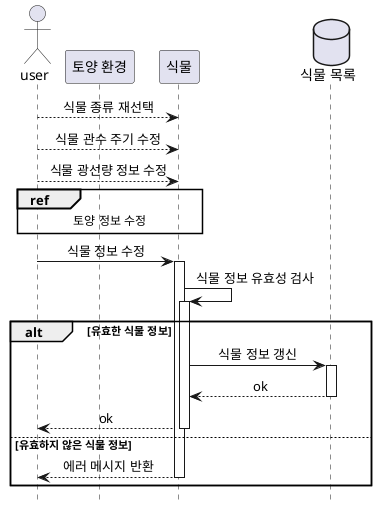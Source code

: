 @startuml

skinparam sequenceMessageAlign center
hide footbox
'생명선 자동 생성
autoactivate on 

actor "user" as user
participant "토양 환경" as soil
participant "식물" as pi
database "식물 목록" as pdb

user --> pi : 식물 종류 재선택
user --> pi : 식물 관수 주기 수정
user --> pi : 식물 광선량 정보 수정
ref over user, soil, pi : 토양 정보 수정

user -> pi : 식물 정보 수정

pi -> pi : 식물 정보 유효성 검사
alt 유효한 식물 정보
    pi -> pdb : 식물 정보 갱신
    pdb --> pi : ok
    pi --> user : ok 

else 유효하지 않은 식물 정보
    pi --> user : 에러 메시지 반환

end

    


@enduml